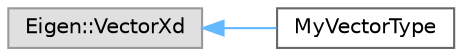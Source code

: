 digraph "类继承关系图"
{
 // LATEX_PDF_SIZE
  bgcolor="transparent";
  edge [fontname=Helvetica,fontsize=10,labelfontname=Helvetica,labelfontsize=10];
  node [fontname=Helvetica,fontsize=10,shape=box,height=0.2,width=0.4];
  rankdir="LR";
  Node0 [id="Node000000",label="Eigen::VectorXd",height=0.2,width=0.4,color="grey60", fillcolor="#E0E0E0", style="filled",tooltip=" "];
  Node0 -> Node1 [id="edge4833_Node000000_Node000001",dir="back",color="steelblue1",style="solid",tooltip=" "];
  Node1 [id="Node000001",label="MyVectorType",height=0.2,width=0.4,color="grey40", fillcolor="white", style="filled",URL="$class_my_vector_type.html",tooltip=" "];
}
